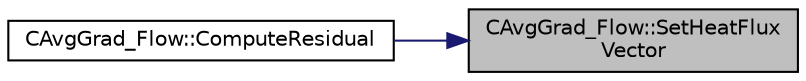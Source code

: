 digraph "CAvgGrad_Flow::SetHeatFluxVector"
{
 // LATEX_PDF_SIZE
  edge [fontname="Helvetica",fontsize="10",labelfontname="Helvetica",labelfontsize="10"];
  node [fontname="Helvetica",fontsize="10",shape=record];
  rankdir="RL";
  Node1 [label="CAvgGrad_Flow::SetHeatFlux\lVector",height=0.2,width=0.4,color="black", fillcolor="grey75", style="filled", fontcolor="black",tooltip="Compute the heat flux due to molecular and turbulent diffusivity."];
  Node1 -> Node2 [dir="back",color="midnightblue",fontsize="10",style="solid",fontname="Helvetica"];
  Node2 [label="CAvgGrad_Flow::ComputeResidual",height=0.2,width=0.4,color="black", fillcolor="white", style="filled",URL="$classCAvgGrad__Flow.html#a24116483420da4c85e134442cbce7590",tooltip="Compute the viscous flow residual using an average of gradients."];
}
